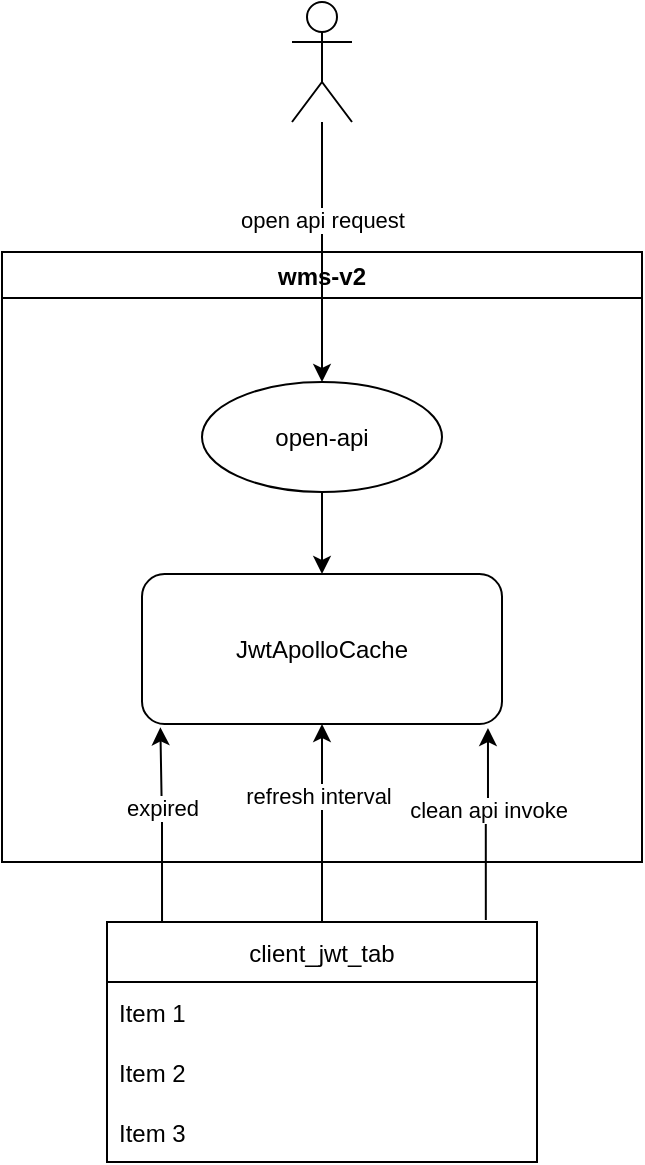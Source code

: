 <mxfile version="16.6.1" type="github">
  <diagram id="Y7qqf7zW7CD9g80kOgZn" name="Page-1">
    <mxGraphModel dx="1298" dy="777" grid="1" gridSize="10" guides="1" tooltips="1" connect="1" arrows="1" fold="1" page="1" pageScale="1" pageWidth="827" pageHeight="1169" math="0" shadow="0">
      <root>
        <mxCell id="0" />
        <mxCell id="1" parent="0" />
        <mxCell id="CugIGB6BrDYNaWaElfJB-1" value="wms-v2" style="swimlane;startSize=23;" parent="1" vertex="1">
          <mxGeometry x="132" y="249" width="320" height="305" as="geometry" />
        </mxCell>
        <mxCell id="CugIGB6BrDYNaWaElfJB-6" value="JwtApolloCache" style="rounded=1;whiteSpace=wrap;html=1;" parent="CugIGB6BrDYNaWaElfJB-1" vertex="1">
          <mxGeometry x="70" y="161" width="180" height="75" as="geometry" />
        </mxCell>
        <mxCell id="eDXPJuI8IlJnD9qlIi3Z-2" style="edgeStyle=orthogonalEdgeStyle;rounded=0;orthogonalLoop=1;jettySize=auto;html=1;entryX=0.5;entryY=0;entryDx=0;entryDy=0;" parent="CugIGB6BrDYNaWaElfJB-1" source="CugIGB6BrDYNaWaElfJB-8" target="CugIGB6BrDYNaWaElfJB-6" edge="1">
          <mxGeometry relative="1" as="geometry" />
        </mxCell>
        <mxCell id="CugIGB6BrDYNaWaElfJB-8" value="open-api" style="ellipse;whiteSpace=wrap;html=1;" parent="CugIGB6BrDYNaWaElfJB-1" vertex="1">
          <mxGeometry x="100" y="65" width="120" height="55" as="geometry" />
        </mxCell>
        <mxCell id="CugIGB6BrDYNaWaElfJB-20" style="edgeStyle=orthogonalEdgeStyle;rounded=0;orthogonalLoop=1;jettySize=auto;html=1;exitX=0.128;exitY=0.008;exitDx=0;exitDy=0;exitPerimeter=0;entryX=0.051;entryY=1.022;entryDx=0;entryDy=0;entryPerimeter=0;" parent="1" source="CugIGB6BrDYNaWaElfJB-2" target="CugIGB6BrDYNaWaElfJB-6" edge="1">
          <mxGeometry relative="1" as="geometry">
            <mxPoint x="212" y="504" as="targetPoint" />
          </mxGeometry>
        </mxCell>
        <mxCell id="CugIGB6BrDYNaWaElfJB-21" value="expired" style="edgeLabel;html=1;align=center;verticalAlign=middle;resizable=0;points=[];" parent="CugIGB6BrDYNaWaElfJB-20" vertex="1" connectable="0">
          <mxGeometry x="0.203" y="-1" relative="1" as="geometry">
            <mxPoint as="offset" />
          </mxGeometry>
        </mxCell>
        <mxCell id="CugIGB6BrDYNaWaElfJB-22" style="edgeStyle=orthogonalEdgeStyle;rounded=0;orthogonalLoop=1;jettySize=auto;html=1;exitX=0.881;exitY=-0.008;exitDx=0;exitDy=0;entryX=0.961;entryY=1.027;entryDx=0;entryDy=0;entryPerimeter=0;exitPerimeter=0;" parent="1" source="CugIGB6BrDYNaWaElfJB-2" target="CugIGB6BrDYNaWaElfJB-6" edge="1">
          <mxGeometry relative="1" as="geometry">
            <mxPoint x="293.5" y="504" as="targetPoint" />
          </mxGeometry>
        </mxCell>
        <mxCell id="CugIGB6BrDYNaWaElfJB-23" value="clean api invoke" style="edgeLabel;html=1;align=center;verticalAlign=middle;resizable=0;points=[];" parent="CugIGB6BrDYNaWaElfJB-22" vertex="1" connectable="0">
          <mxGeometry x="0.152" relative="1" as="geometry">
            <mxPoint as="offset" />
          </mxGeometry>
        </mxCell>
        <mxCell id="XSNwB8-XGPKTRtaIZl3u-1" style="edgeStyle=orthogonalEdgeStyle;rounded=0;orthogonalLoop=1;jettySize=auto;html=1;exitX=0.5;exitY=0;exitDx=0;exitDy=0;entryX=0.5;entryY=1;entryDx=0;entryDy=0;" edge="1" parent="1" source="CugIGB6BrDYNaWaElfJB-2" target="CugIGB6BrDYNaWaElfJB-6">
          <mxGeometry relative="1" as="geometry" />
        </mxCell>
        <mxCell id="XSNwB8-XGPKTRtaIZl3u-2" value="refresh interval" style="edgeLabel;html=1;align=center;verticalAlign=middle;resizable=0;points=[];" vertex="1" connectable="0" parent="XSNwB8-XGPKTRtaIZl3u-1">
          <mxGeometry x="0.273" y="2" relative="1" as="geometry">
            <mxPoint as="offset" />
          </mxGeometry>
        </mxCell>
        <mxCell id="CugIGB6BrDYNaWaElfJB-2" value="client_jwt_tab" style="swimlane;fontStyle=0;childLayout=stackLayout;horizontal=1;startSize=30;horizontalStack=0;resizeParent=1;resizeParentMax=0;resizeLast=0;collapsible=1;marginBottom=0;" parent="1" vertex="1">
          <mxGeometry x="184.5" y="584" width="215" height="120" as="geometry" />
        </mxCell>
        <mxCell id="CugIGB6BrDYNaWaElfJB-3" value="Item 1" style="text;strokeColor=none;fillColor=none;align=left;verticalAlign=middle;spacingLeft=4;spacingRight=4;overflow=hidden;points=[[0,0.5],[1,0.5]];portConstraint=eastwest;rotatable=0;" parent="CugIGB6BrDYNaWaElfJB-2" vertex="1">
          <mxGeometry y="30" width="215" height="30" as="geometry" />
        </mxCell>
        <mxCell id="CugIGB6BrDYNaWaElfJB-4" value="Item 2" style="text;strokeColor=none;fillColor=none;align=left;verticalAlign=middle;spacingLeft=4;spacingRight=4;overflow=hidden;points=[[0,0.5],[1,0.5]];portConstraint=eastwest;rotatable=0;" parent="CugIGB6BrDYNaWaElfJB-2" vertex="1">
          <mxGeometry y="60" width="215" height="30" as="geometry" />
        </mxCell>
        <mxCell id="CugIGB6BrDYNaWaElfJB-5" value="Item 3" style="text;strokeColor=none;fillColor=none;align=left;verticalAlign=middle;spacingLeft=4;spacingRight=4;overflow=hidden;points=[[0,0.5],[1,0.5]];portConstraint=eastwest;rotatable=0;" parent="CugIGB6BrDYNaWaElfJB-2" vertex="1">
          <mxGeometry y="90" width="215" height="30" as="geometry" />
        </mxCell>
        <mxCell id="CugIGB6BrDYNaWaElfJB-12" style="edgeStyle=orthogonalEdgeStyle;rounded=0;orthogonalLoop=1;jettySize=auto;html=1;" parent="1" source="CugIGB6BrDYNaWaElfJB-10" target="CugIGB6BrDYNaWaElfJB-8" edge="1">
          <mxGeometry relative="1" as="geometry" />
        </mxCell>
        <mxCell id="CugIGB6BrDYNaWaElfJB-13" value="open api request" style="edgeLabel;html=1;align=center;verticalAlign=middle;resizable=0;points=[];" parent="CugIGB6BrDYNaWaElfJB-12" vertex="1" connectable="0">
          <mxGeometry x="-0.257" relative="1" as="geometry">
            <mxPoint as="offset" />
          </mxGeometry>
        </mxCell>
        <mxCell id="CugIGB6BrDYNaWaElfJB-10" value="" style="shape=umlActor;verticalLabelPosition=bottom;verticalAlign=top;html=1;outlineConnect=0;" parent="1" vertex="1">
          <mxGeometry x="277" y="124" width="30" height="60" as="geometry" />
        </mxCell>
      </root>
    </mxGraphModel>
  </diagram>
</mxfile>

